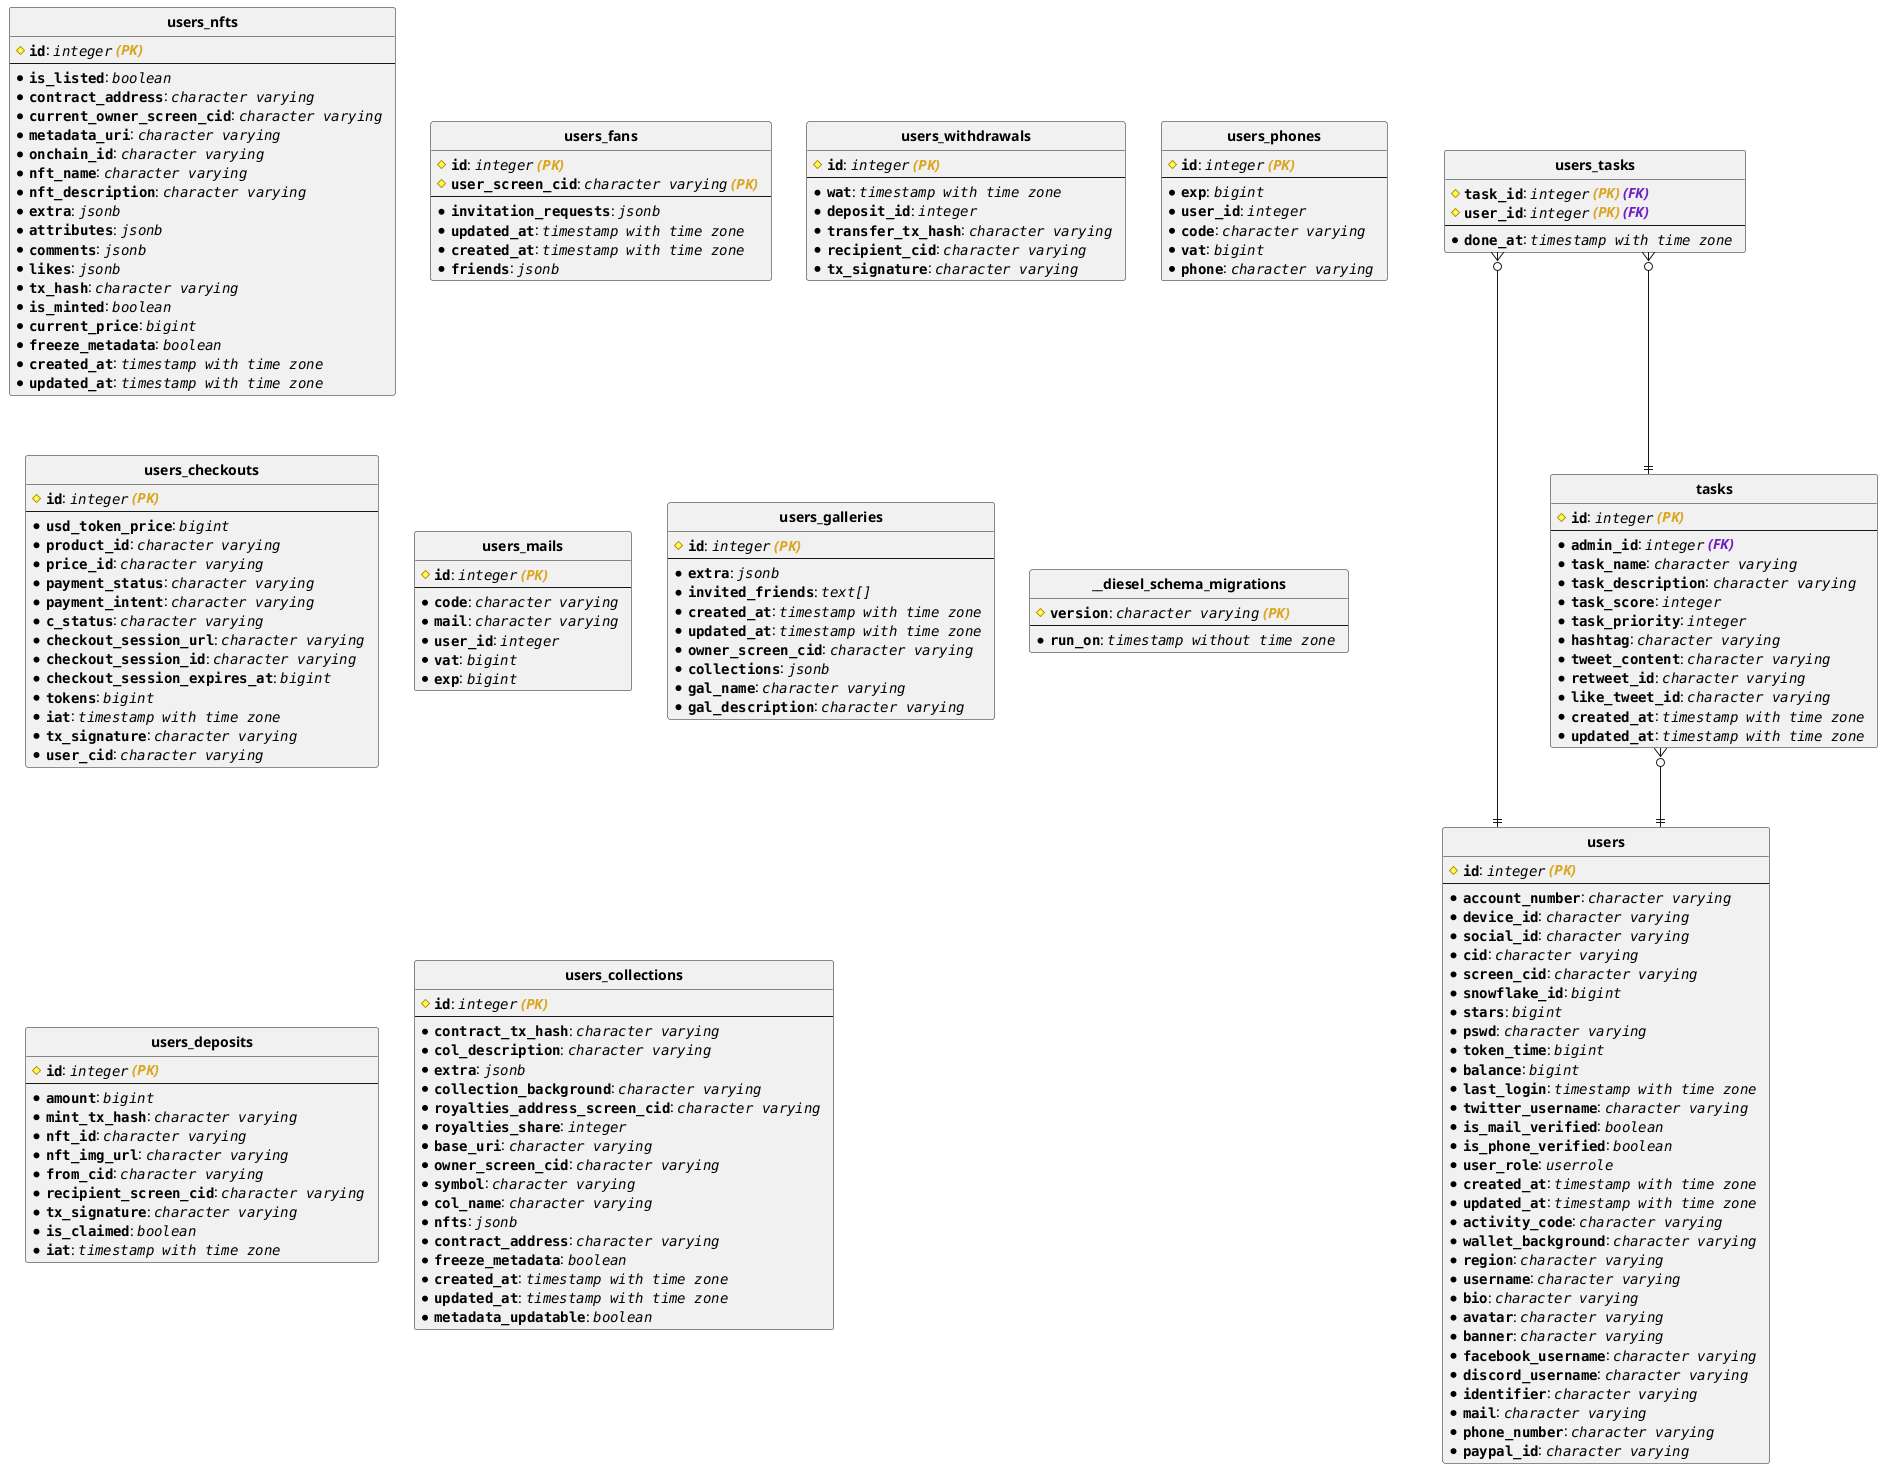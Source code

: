 @startuml 

hide circle
skinparam linetype ortho

entity "**users_nfts**" {
# <b>""id""</b>: //""integer"" <b><color:goldenrod>(PK) </color></b> //
---
* <b>""is_listed""</b>: //""boolean""  //
* <b>""contract_address""</b>: //""character varying""  //
* <b>""current_owner_screen_cid""</b>: //""character varying""  //
* <b>""metadata_uri""</b>: //""character varying""  //
* <b>""onchain_id""</b>: //""character varying""  //
* <b>""nft_name""</b>: //""character varying""  //
* <b>""nft_description""</b>: //""character varying""  //
* <b>""extra""</b>: //""jsonb""  //
* <b>""attributes""</b>: //""jsonb""  //
* <b>""comments""</b>: //""jsonb""  //
* <b>""likes""</b>: //""jsonb""  //
* <b>""tx_hash""</b>: //""character varying""  //
* <b>""is_minted""</b>: //""boolean""  //
* <b>""current_price""</b>: //""bigint""  //
* <b>""freeze_metadata""</b>: //""boolean""  //
* <b>""created_at""</b>: //""timestamp with time zone""  //
* <b>""updated_at""</b>: //""timestamp with time zone""  //
}

entity "**users_fans**" {
# <b>""id""</b>: //""integer"" <b><color:goldenrod>(PK) </color></b> //
# <b>""user_screen_cid""</b>: //""character varying"" <b><color:goldenrod>(PK) </color></b> //
---
* <b>""invitation_requests""</b>: //""jsonb""  //
* <b>""updated_at""</b>: //""timestamp with time zone""  //
* <b>""created_at""</b>: //""timestamp with time zone""  //
* <b>""friends""</b>: //""jsonb""  //
}

entity "**users_withdrawals**" {
# <b>""id""</b>: //""integer"" <b><color:goldenrod>(PK) </color></b> //
---
* <b>""wat""</b>: //""timestamp with time zone""  //
* <b>""deposit_id""</b>: //""integer""  //
* <b>""transfer_tx_hash""</b>: //""character varying""  //
* <b>""recipient_cid""</b>: //""character varying""  //
* <b>""tx_signature""</b>: //""character varying""  //
}

entity "**users_phones**" {
# <b>""id""</b>: //""integer"" <b><color:goldenrod>(PK) </color></b> //
---
* <b>""exp""</b>: //""bigint""  //
* <b>""user_id""</b>: //""integer""  //
* <b>""code""</b>: //""character varying""  //
* <b>""vat""</b>: //""bigint""  //
* <b>""phone""</b>: //""character varying""  //
}

entity "**users_checkouts**" {
# <b>""id""</b>: //""integer"" <b><color:goldenrod>(PK) </color></b> //
---
* <b>""usd_token_price""</b>: //""bigint""  //
* <b>""product_id""</b>: //""character varying""  //
* <b>""price_id""</b>: //""character varying""  //
* <b>""payment_status""</b>: //""character varying""  //
* <b>""payment_intent""</b>: //""character varying""  //
* <b>""c_status""</b>: //""character varying""  //
* <b>""checkout_session_url""</b>: //""character varying""  //
* <b>""checkout_session_id""</b>: //""character varying""  //
* <b>""checkout_session_expires_at""</b>: //""bigint""  //
* <b>""tokens""</b>: //""bigint""  //
* <b>""iat""</b>: //""timestamp with time zone""  //
* <b>""tx_signature""</b>: //""character varying""  //
* <b>""user_cid""</b>: //""character varying""  //
}

entity "**users_tasks**" {
# <b>""task_id""</b>: //""integer"" <b><color:goldenrod>(PK) </color></b><b><color:701fc6>(FK) </color></b> //
# <b>""user_id""</b>: //""integer"" <b><color:goldenrod>(PK) </color></b><b><color:701fc6>(FK) </color></b> //
---
* <b>""done_at""</b>: //""timestamp with time zone""  //
}

entity "**users**" {
# <b>""id""</b>: //""integer"" <b><color:goldenrod>(PK) </color></b> //
---
* <b>""account_number""</b>: //""character varying""  //
* <b>""device_id""</b>: //""character varying""  //
* <b>""social_id""</b>: //""character varying""  //
* <b>""cid""</b>: //""character varying""  //
* <b>""screen_cid""</b>: //""character varying""  //
* <b>""snowflake_id""</b>: //""bigint""  //
* <b>""stars""</b>: //""bigint""  //
* <b>""pswd""</b>: //""character varying""  //
* <b>""token_time""</b>: //""bigint""  //
* <b>""balance""</b>: //""bigint""  //
* <b>""last_login""</b>: //""timestamp with time zone""  //
* <b>""twitter_username""</b>: //""character varying""  //
* <b>""is_mail_verified""</b>: //""boolean""  //
* <b>""is_phone_verified""</b>: //""boolean""  //
* <b>""user_role""</b>: //""userrole""  //
* <b>""created_at""</b>: //""timestamp with time zone""  //
* <b>""updated_at""</b>: //""timestamp with time zone""  //
* <b>""activity_code""</b>: //""character varying""  //
* <b>""wallet_background""</b>: //""character varying""  //
* <b>""region""</b>: //""character varying""  //
* <b>""username""</b>: //""character varying""  //
* <b>""bio""</b>: //""character varying""  //
* <b>""avatar""</b>: //""character varying""  //
* <b>""banner""</b>: //""character varying""  //
* <b>""facebook_username""</b>: //""character varying""  //
* <b>""discord_username""</b>: //""character varying""  //
* <b>""identifier""</b>: //""character varying""  //
* <b>""mail""</b>: //""character varying""  //
* <b>""phone_number""</b>: //""character varying""  //
* <b>""paypal_id""</b>: //""character varying""  //
}

entity "**users_mails**" {
# <b>""id""</b>: //""integer"" <b><color:goldenrod>(PK) </color></b> //
---
* <b>""code""</b>: //""character varying""  //
* <b>""mail""</b>: //""character varying""  //
* <b>""user_id""</b>: //""integer""  //
* <b>""vat""</b>: //""bigint""  //
* <b>""exp""</b>: //""bigint""  //
}

entity "**users_galleries**" {
# <b>""id""</b>: //""integer"" <b><color:goldenrod>(PK) </color></b> //
---
* <b>""extra""</b>: //""jsonb""  //
* <b>""invited_friends""</b>: //""text[]""  //
* <b>""created_at""</b>: //""timestamp with time zone""  //
* <b>""updated_at""</b>: //""timestamp with time zone""  //
* <b>""owner_screen_cid""</b>: //""character varying""  //
* <b>""collections""</b>: //""jsonb""  //
* <b>""gal_name""</b>: //""character varying""  //
* <b>""gal_description""</b>: //""character varying""  //
}

entity "**__diesel_schema_migrations**" {
# <b>""version""</b>: //""character varying"" <b><color:goldenrod>(PK) </color></b> //
---
* <b>""run_on""</b>: //""timestamp without time zone""  //
}

entity "**users_deposits**" {
# <b>""id""</b>: //""integer"" <b><color:goldenrod>(PK) </color></b> //
---
* <b>""amount""</b>: //""bigint""  //
* <b>""mint_tx_hash""</b>: //""character varying""  //
* <b>""nft_id""</b>: //""character varying""  //
* <b>""nft_img_url""</b>: //""character varying""  //
* <b>""from_cid""</b>: //""character varying""  //
* <b>""recipient_screen_cid""</b>: //""character varying""  //
* <b>""tx_signature""</b>: //""character varying""  //
* <b>""is_claimed""</b>: //""boolean""  //
* <b>""iat""</b>: //""timestamp with time zone""  //
}

entity "**users_collections**" {
# <b>""id""</b>: //""integer"" <b><color:goldenrod>(PK) </color></b> //
---
* <b>""contract_tx_hash""</b>: //""character varying""  //
* <b>""col_description""</b>: //""character varying""  //
* <b>""extra""</b>: //""jsonb""  //
* <b>""collection_background""</b>: //""character varying""  //
* <b>""royalties_address_screen_cid""</b>: //""character varying""  //
* <b>""royalties_share""</b>: //""integer""  //
* <b>""base_uri""</b>: //""character varying""  //
* <b>""owner_screen_cid""</b>: //""character varying""  //
* <b>""symbol""</b>: //""character varying""  //
* <b>""col_name""</b>: //""character varying""  //
* <b>""nfts""</b>: //""jsonb""  //
* <b>""contract_address""</b>: //""character varying""  //
* <b>""freeze_metadata""</b>: //""boolean""  //
* <b>""created_at""</b>: //""timestamp with time zone""  //
* <b>""updated_at""</b>: //""timestamp with time zone""  //
* <b>""metadata_updatable""</b>: //""boolean""  //
}

entity "**tasks**" {
# <b>""id""</b>: //""integer"" <b><color:goldenrod>(PK) </color></b> //
---
* <b>""admin_id""</b>: //""integer"" <b><color:701fc6>(FK) </color></b> //
* <b>""task_name""</b>: //""character varying""  //
* <b>""task_description""</b>: //""character varying""  //
* <b>""task_score""</b>: //""integer""  //
* <b>""task_priority""</b>: //""integer""  //
* <b>""hashtag""</b>: //""character varying""  //
* <b>""tweet_content""</b>: //""character varying""  //
* <b>""retweet_id""</b>: //""character varying""  //
* <b>""like_tweet_id""</b>: //""character varying""  //
* <b>""created_at""</b>: //""timestamp with time zone""  //
* <b>""updated_at""</b>: //""timestamp with time zone""  //
}


"**users_tasks**" }o--|| "**tasks**"

"**users_tasks**" }o--|| "**users**"

"**tasks**" }o--|| "**users**"


@enduml

